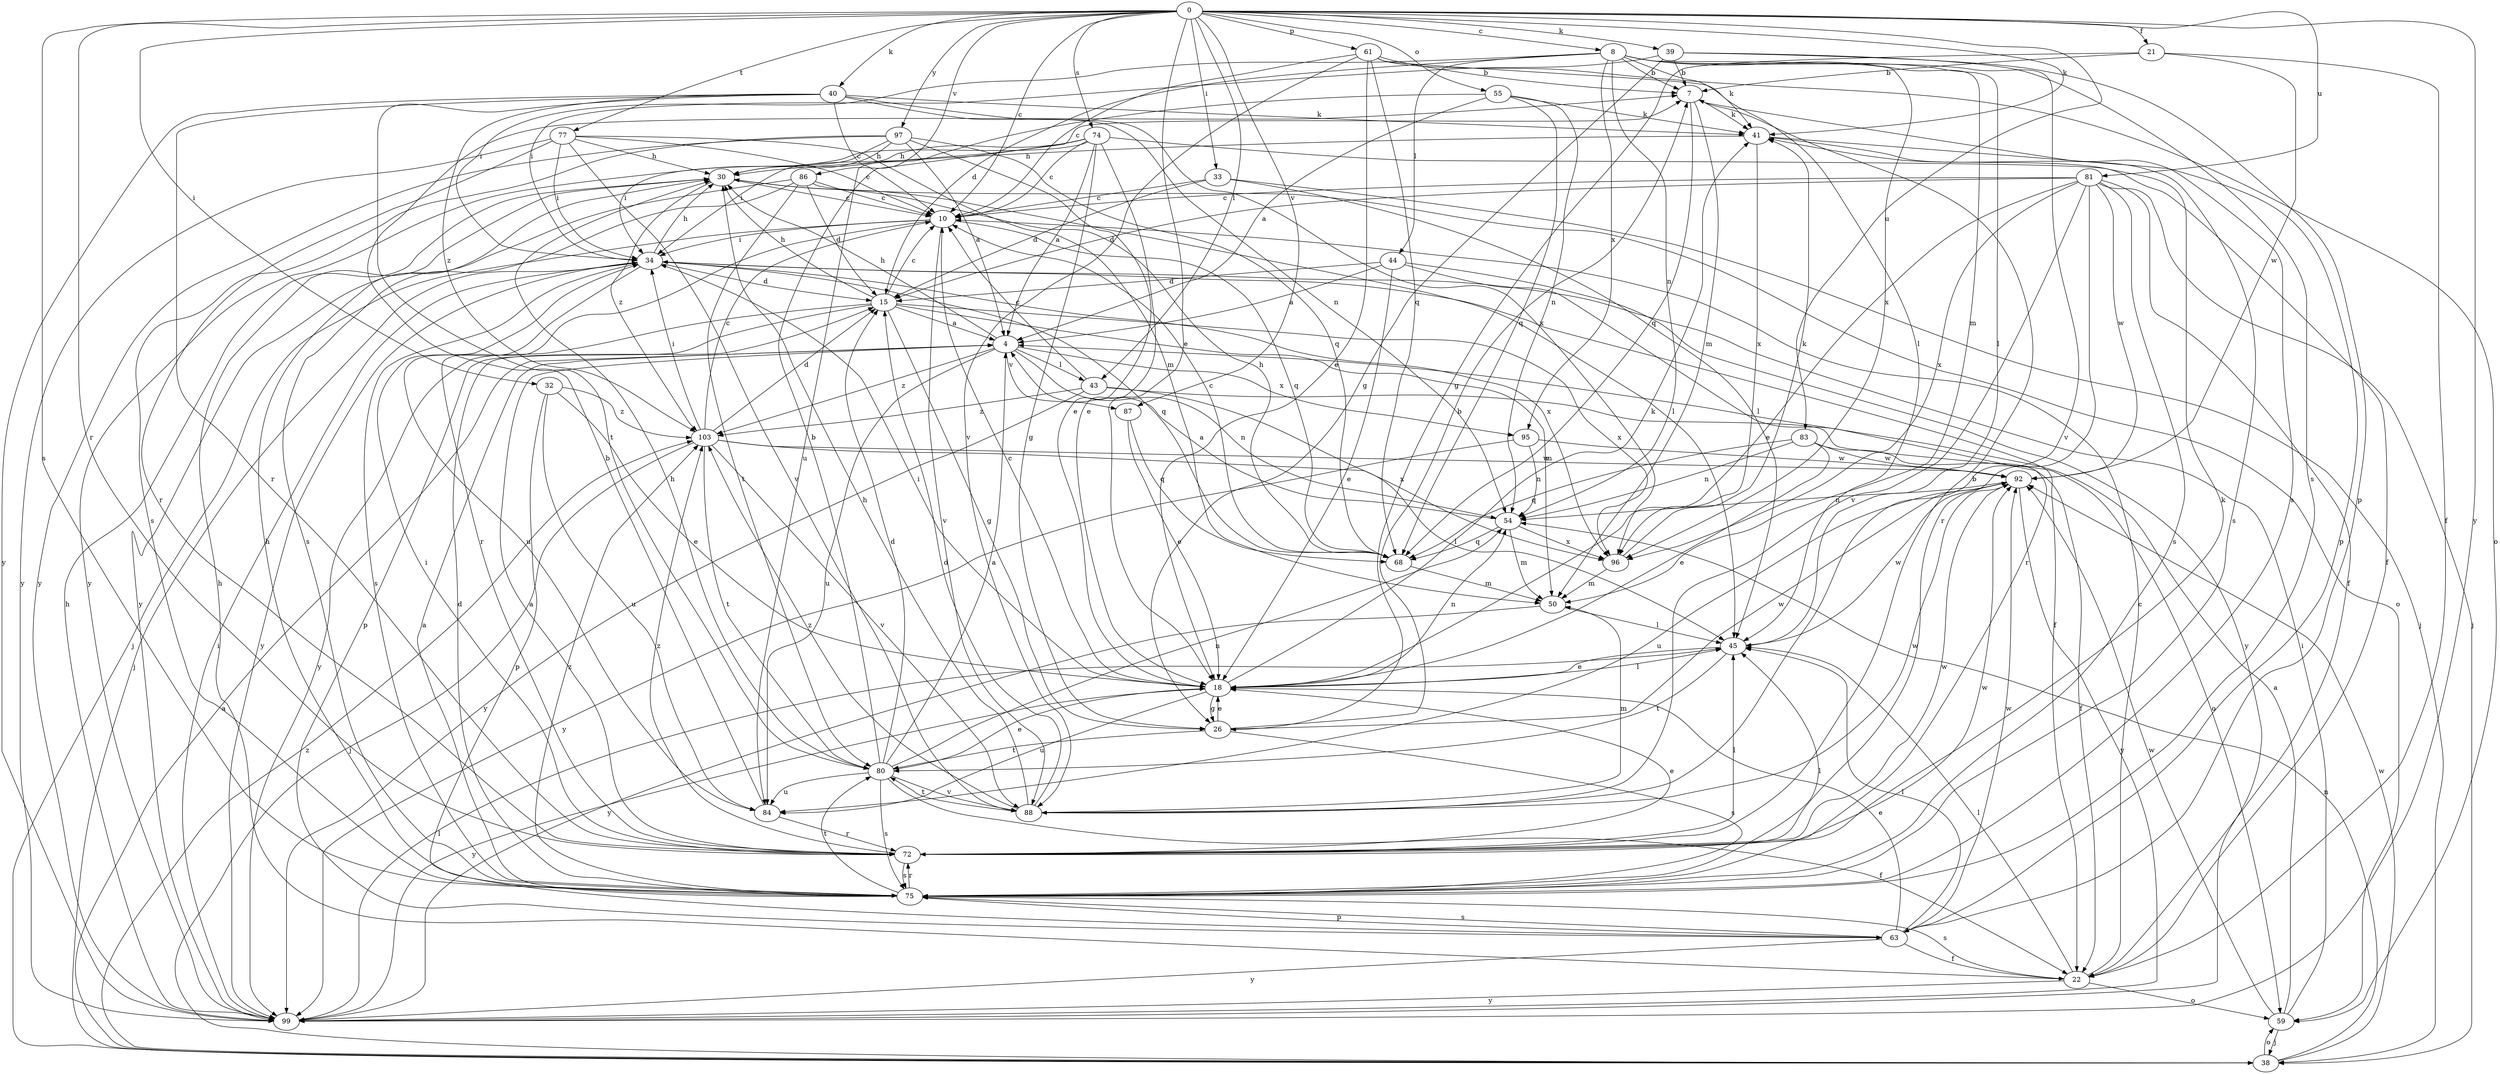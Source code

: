 strict digraph  {
0;
4;
7;
8;
10;
15;
18;
21;
22;
26;
30;
32;
33;
34;
38;
39;
40;
41;
43;
44;
45;
50;
54;
55;
59;
61;
63;
68;
72;
74;
75;
77;
80;
81;
83;
84;
86;
87;
88;
92;
95;
96;
97;
99;
103;
0 -> 8  [label=c];
0 -> 10  [label=c];
0 -> 18  [label=e];
0 -> 21  [label=f];
0 -> 32  [label=i];
0 -> 33  [label=i];
0 -> 39  [label=k];
0 -> 40  [label=k];
0 -> 41  [label=k];
0 -> 43  [label=l];
0 -> 55  [label=o];
0 -> 61  [label=p];
0 -> 72  [label=r];
0 -> 74  [label=s];
0 -> 75  [label=s];
0 -> 77  [label=t];
0 -> 81  [label=u];
0 -> 83  [label=u];
0 -> 86  [label=v];
0 -> 87  [label=v];
0 -> 97  [label=y];
0 -> 99  [label=y];
4 -> 30  [label=h];
4 -> 43  [label=l];
4 -> 54  [label=n];
4 -> 84  [label=u];
4 -> 87  [label=v];
4 -> 95  [label=x];
4 -> 103  [label=z];
7 -> 41  [label=k];
7 -> 50  [label=m];
7 -> 68  [label=q];
7 -> 75  [label=s];
8 -> 7  [label=b];
8 -> 15  [label=d];
8 -> 34  [label=i];
8 -> 41  [label=k];
8 -> 44  [label=l];
8 -> 45  [label=l];
8 -> 50  [label=m];
8 -> 54  [label=n];
8 -> 88  [label=v];
8 -> 95  [label=x];
8 -> 96  [label=x];
10 -> 34  [label=i];
10 -> 38  [label=j];
10 -> 68  [label=q];
10 -> 72  [label=r];
10 -> 88  [label=v];
15 -> 4  [label=a];
15 -> 10  [label=c];
15 -> 26  [label=g];
15 -> 30  [label=h];
15 -> 50  [label=m];
15 -> 63  [label=p];
15 -> 96  [label=x];
15 -> 99  [label=y];
18 -> 10  [label=c];
18 -> 26  [label=g];
18 -> 34  [label=i];
18 -> 41  [label=k];
18 -> 45  [label=l];
18 -> 54  [label=n];
18 -> 84  [label=u];
18 -> 99  [label=y];
21 -> 7  [label=b];
21 -> 22  [label=f];
21 -> 26  [label=g];
21 -> 92  [label=w];
22 -> 10  [label=c];
22 -> 30  [label=h];
22 -> 45  [label=l];
22 -> 59  [label=o];
22 -> 75  [label=s];
22 -> 99  [label=y];
26 -> 7  [label=b];
26 -> 18  [label=e];
26 -> 75  [label=s];
26 -> 80  [label=t];
26 -> 92  [label=w];
30 -> 10  [label=c];
30 -> 45  [label=l];
30 -> 103  [label=z];
32 -> 18  [label=e];
32 -> 63  [label=p];
32 -> 84  [label=u];
32 -> 103  [label=z];
33 -> 10  [label=c];
33 -> 15  [label=d];
33 -> 38  [label=j];
33 -> 45  [label=l];
34 -> 15  [label=d];
34 -> 22  [label=f];
34 -> 30  [label=h];
34 -> 38  [label=j];
34 -> 68  [label=q];
34 -> 75  [label=s];
34 -> 84  [label=u];
34 -> 96  [label=x];
34 -> 99  [label=y];
38 -> 4  [label=a];
38 -> 54  [label=n];
38 -> 59  [label=o];
38 -> 92  [label=w];
38 -> 103  [label=z];
39 -> 7  [label=b];
39 -> 26  [label=g];
39 -> 34  [label=i];
39 -> 63  [label=p];
39 -> 75  [label=s];
40 -> 10  [label=c];
40 -> 41  [label=k];
40 -> 54  [label=n];
40 -> 72  [label=r];
40 -> 80  [label=t];
40 -> 96  [label=x];
40 -> 99  [label=y];
40 -> 103  [label=z];
41 -> 30  [label=h];
41 -> 63  [label=p];
41 -> 75  [label=s];
41 -> 96  [label=x];
43 -> 10  [label=c];
43 -> 59  [label=o];
43 -> 96  [label=x];
43 -> 99  [label=y];
43 -> 103  [label=z];
44 -> 4  [label=a];
44 -> 15  [label=d];
44 -> 18  [label=e];
44 -> 72  [label=r];
44 -> 99  [label=y];
45 -> 18  [label=e];
45 -> 80  [label=t];
45 -> 92  [label=w];
50 -> 45  [label=l];
50 -> 99  [label=y];
54 -> 4  [label=a];
54 -> 50  [label=m];
54 -> 68  [label=q];
54 -> 96  [label=x];
55 -> 4  [label=a];
55 -> 41  [label=k];
55 -> 54  [label=n];
55 -> 68  [label=q];
55 -> 84  [label=u];
59 -> 4  [label=a];
59 -> 34  [label=i];
59 -> 38  [label=j];
59 -> 92  [label=w];
61 -> 7  [label=b];
61 -> 10  [label=c];
61 -> 18  [label=e];
61 -> 45  [label=l];
61 -> 59  [label=o];
61 -> 68  [label=q];
61 -> 88  [label=v];
63 -> 18  [label=e];
63 -> 22  [label=f];
63 -> 45  [label=l];
63 -> 75  [label=s];
63 -> 92  [label=w];
63 -> 99  [label=y];
68 -> 10  [label=c];
68 -> 30  [label=h];
68 -> 50  [label=m];
72 -> 4  [label=a];
72 -> 7  [label=b];
72 -> 18  [label=e];
72 -> 34  [label=i];
72 -> 41  [label=k];
72 -> 45  [label=l];
72 -> 75  [label=s];
72 -> 92  [label=w];
72 -> 103  [label=z];
74 -> 4  [label=a];
74 -> 10  [label=c];
74 -> 18  [label=e];
74 -> 22  [label=f];
74 -> 26  [label=g];
74 -> 30  [label=h];
74 -> 34  [label=i];
74 -> 99  [label=y];
75 -> 4  [label=a];
75 -> 15  [label=d];
75 -> 30  [label=h];
75 -> 45  [label=l];
75 -> 63  [label=p];
75 -> 72  [label=r];
75 -> 80  [label=t];
75 -> 92  [label=w];
75 -> 103  [label=z];
77 -> 10  [label=c];
77 -> 30  [label=h];
77 -> 34  [label=i];
77 -> 50  [label=m];
77 -> 72  [label=r];
77 -> 88  [label=v];
77 -> 99  [label=y];
80 -> 4  [label=a];
80 -> 7  [label=b];
80 -> 15  [label=d];
80 -> 18  [label=e];
80 -> 22  [label=f];
80 -> 30  [label=h];
80 -> 54  [label=n];
80 -> 75  [label=s];
80 -> 84  [label=u];
80 -> 88  [label=v];
81 -> 10  [label=c];
81 -> 15  [label=d];
81 -> 18  [label=e];
81 -> 22  [label=f];
81 -> 38  [label=j];
81 -> 72  [label=r];
81 -> 75  [label=s];
81 -> 88  [label=v];
81 -> 92  [label=w];
81 -> 96  [label=x];
83 -> 18  [label=e];
83 -> 22  [label=f];
83 -> 54  [label=n];
83 -> 68  [label=q];
83 -> 92  [label=w];
84 -> 7  [label=b];
84 -> 72  [label=r];
86 -> 10  [label=c];
86 -> 15  [label=d];
86 -> 59  [label=o];
86 -> 75  [label=s];
86 -> 80  [label=t];
86 -> 99  [label=y];
87 -> 18  [label=e];
87 -> 68  [label=q];
88 -> 15  [label=d];
88 -> 30  [label=h];
88 -> 50  [label=m];
88 -> 80  [label=t];
88 -> 92  [label=w];
88 -> 103  [label=z];
92 -> 54  [label=n];
92 -> 84  [label=u];
92 -> 99  [label=y];
95 -> 54  [label=n];
95 -> 92  [label=w];
95 -> 99  [label=y];
96 -> 41  [label=k];
96 -> 50  [label=m];
97 -> 4  [label=a];
97 -> 18  [label=e];
97 -> 30  [label=h];
97 -> 34  [label=i];
97 -> 68  [label=q];
97 -> 75  [label=s];
97 -> 99  [label=y];
99 -> 30  [label=h];
99 -> 34  [label=i];
99 -> 45  [label=l];
103 -> 10  [label=c];
103 -> 15  [label=d];
103 -> 34  [label=i];
103 -> 38  [label=j];
103 -> 45  [label=l];
103 -> 80  [label=t];
103 -> 88  [label=v];
103 -> 92  [label=w];
}
